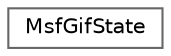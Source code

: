 digraph "Graphical Class Hierarchy"
{
 // LATEX_PDF_SIZE
  bgcolor="transparent";
  edge [fontname=Helvetica,fontsize=10,labelfontname=Helvetica,labelfontsize=10];
  node [fontname=Helvetica,fontsize=10,shape=box,height=0.2,width=0.4];
  rankdir="LR";
  Node0 [id="Node000000",label="MsfGifState",height=0.2,width=0.4,color="grey40", fillcolor="white", style="filled",URL="$struct_msf_gif_state.html",tooltip=" "];
}
